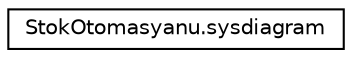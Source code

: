 digraph "Graphical Class Hierarchy"
{
  edge [fontname="Helvetica",fontsize="10",labelfontname="Helvetica",labelfontsize="10"];
  node [fontname="Helvetica",fontsize="10",shape=record];
  rankdir="LR";
  Node0 [label="StokOtomasyanu.sysdiagram",height=0.2,width=0.4,color="black", fillcolor="white", style="filled",URL="$class_stok_otomasyanu_1_1sysdiagram.html"];
}
